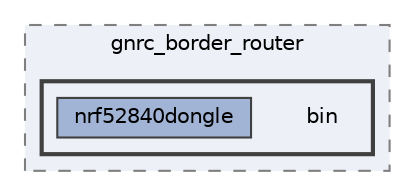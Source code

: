 digraph "/home/mj/Desktop/IoT-Chat-Digitalization/Dongle/gnrc_border_router/bin"
{
 // LATEX_PDF_SIZE
  bgcolor="transparent";
  edge [fontname=Helvetica,fontsize=10,labelfontname=Helvetica,labelfontsize=10];
  node [fontname=Helvetica,fontsize=10,shape=box,height=0.2,width=0.4];
  compound=true
  subgraph clusterdir_9df01d3d0feca97036dc24716e737bdc {
    graph [ bgcolor="#edf0f7", pencolor="grey50", label="gnrc_border_router", fontname=Helvetica,fontsize=10 style="filled,dashed", URL="dir_9df01d3d0feca97036dc24716e737bdc.html",tooltip=""]
  subgraph clusterdir_1172ae24591d6822644896941d1e9c4a {
    graph [ bgcolor="#edf0f7", pencolor="grey25", label="", fontname=Helvetica,fontsize=10 style="filled,bold", URL="dir_1172ae24591d6822644896941d1e9c4a.html",tooltip=""]
    dir_1172ae24591d6822644896941d1e9c4a [shape=plaintext, label="bin"];
  dir_9941f7556d96a0e17fefe82cd217bc3a [label="nrf52840dongle", fillcolor="#a2b4d6", color="grey25", style="filled", URL="dir_9941f7556d96a0e17fefe82cd217bc3a.html",tooltip=""];
  }
  }
}
